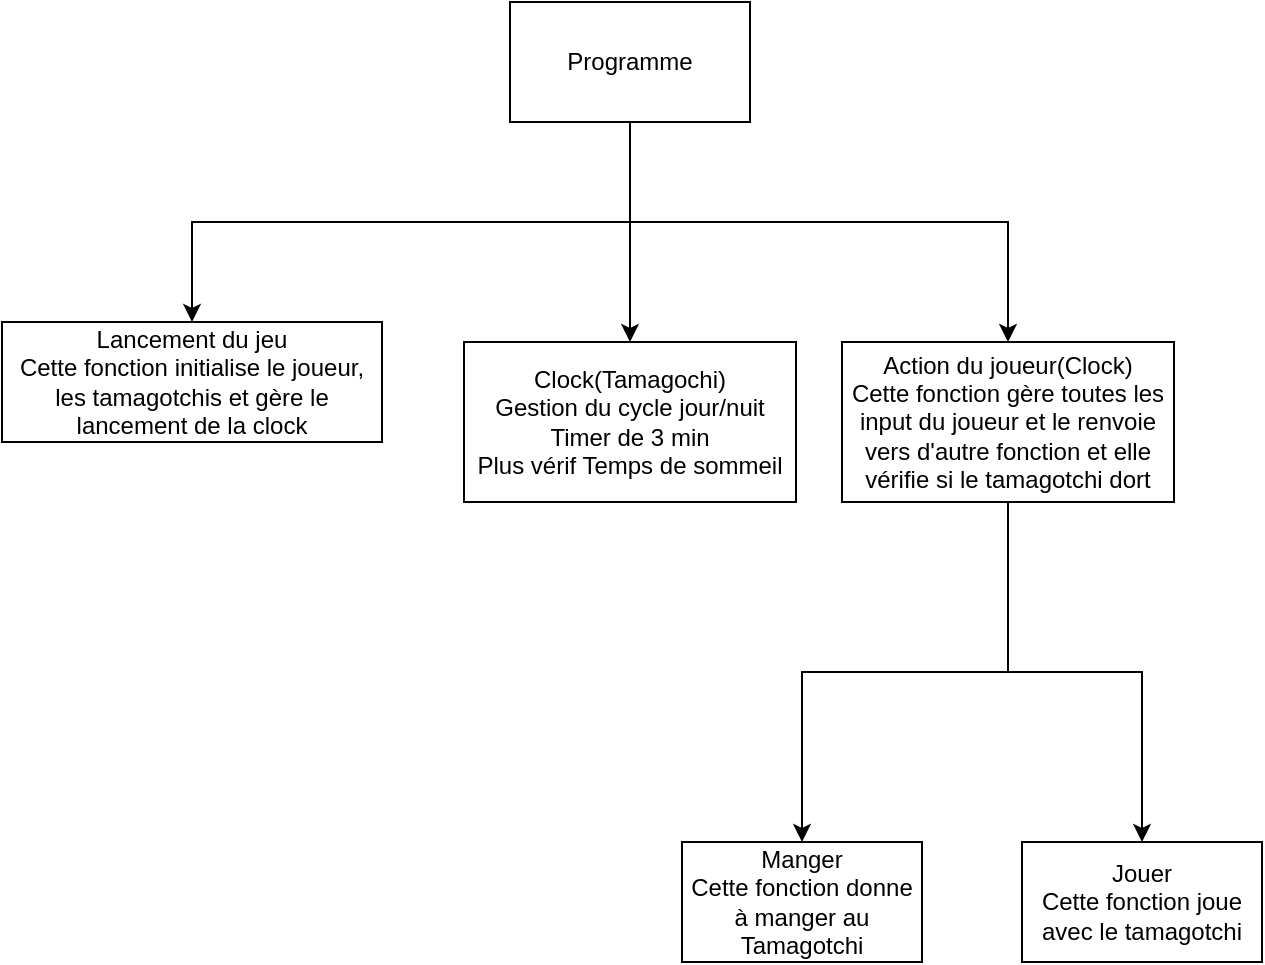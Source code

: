<mxfile version="24.0.5" type="device">
  <diagram name="Page-1" id="u7nn-VZ4UJRdpZX8TiuH">
    <mxGraphModel dx="1434" dy="900" grid="1" gridSize="10" guides="1" tooltips="1" connect="1" arrows="1" fold="1" page="1" pageScale="1" pageWidth="827" pageHeight="1169" math="0" shadow="0">
      <root>
        <mxCell id="0" />
        <mxCell id="1" parent="0" />
        <mxCell id="Hjy_fbr94Tfi8_1W6cIt-2" style="edgeStyle=orthogonalEdgeStyle;rounded=0;orthogonalLoop=1;jettySize=auto;html=1;exitX=0.5;exitY=1;exitDx=0;exitDy=0;" edge="1" parent="1" source="Hjy_fbr94Tfi8_1W6cIt-1" target="Hjy_fbr94Tfi8_1W6cIt-3">
          <mxGeometry relative="1" as="geometry">
            <mxPoint x="150" y="190" as="targetPoint" />
          </mxGeometry>
        </mxCell>
        <mxCell id="Hjy_fbr94Tfi8_1W6cIt-5" style="edgeStyle=orthogonalEdgeStyle;rounded=0;orthogonalLoop=1;jettySize=auto;html=1;exitX=0.5;exitY=1;exitDx=0;exitDy=0;entryX=0.5;entryY=0;entryDx=0;entryDy=0;" edge="1" parent="1" source="Hjy_fbr94Tfi8_1W6cIt-1" target="Hjy_fbr94Tfi8_1W6cIt-4">
          <mxGeometry relative="1" as="geometry" />
        </mxCell>
        <mxCell id="Hjy_fbr94Tfi8_1W6cIt-8" style="edgeStyle=orthogonalEdgeStyle;rounded=0;orthogonalLoop=1;jettySize=auto;html=1;exitX=0.5;exitY=1;exitDx=0;exitDy=0;entryX=0.5;entryY=0;entryDx=0;entryDy=0;" edge="1" parent="1" source="Hjy_fbr94Tfi8_1W6cIt-1" target="Hjy_fbr94Tfi8_1W6cIt-7">
          <mxGeometry relative="1" as="geometry">
            <Array as="points">
              <mxPoint x="414" y="130" />
              <mxPoint x="603" y="130" />
            </Array>
          </mxGeometry>
        </mxCell>
        <mxCell id="Hjy_fbr94Tfi8_1W6cIt-1" value="Programme" style="rounded=0;whiteSpace=wrap;html=1;" vertex="1" parent="1">
          <mxGeometry x="354" y="20" width="120" height="60" as="geometry" />
        </mxCell>
        <mxCell id="Hjy_fbr94Tfi8_1W6cIt-3" value="Lancement du jeu&lt;div&gt;Cette fonction initialise le joueur, les tamagotchis et gère le&lt;div&gt;lancement de la clock&lt;/div&gt;&lt;/div&gt;" style="rounded=0;whiteSpace=wrap;html=1;" vertex="1" parent="1">
          <mxGeometry x="100" y="180" width="190" height="60" as="geometry" />
        </mxCell>
        <mxCell id="Hjy_fbr94Tfi8_1W6cIt-4" value="Clock(Tamagochi)&lt;div&gt;Gestion du cycle jour/nuit&lt;/div&gt;&lt;div&gt;Timer de 3 min&lt;/div&gt;&lt;div&gt;Plus vérif Temps de sommeil&lt;/div&gt;" style="rounded=0;whiteSpace=wrap;html=1;" vertex="1" parent="1">
          <mxGeometry x="331" y="190" width="166" height="80" as="geometry" />
        </mxCell>
        <mxCell id="Hjy_fbr94Tfi8_1W6cIt-9" style="edgeStyle=orthogonalEdgeStyle;rounded=0;orthogonalLoop=1;jettySize=auto;html=1;exitX=0.5;exitY=1;exitDx=0;exitDy=0;" edge="1" parent="1" source="Hjy_fbr94Tfi8_1W6cIt-7" target="Hjy_fbr94Tfi8_1W6cIt-10">
          <mxGeometry relative="1" as="geometry">
            <mxPoint x="540" y="390" as="targetPoint" />
          </mxGeometry>
        </mxCell>
        <mxCell id="Hjy_fbr94Tfi8_1W6cIt-12" style="edgeStyle=orthogonalEdgeStyle;rounded=0;orthogonalLoop=1;jettySize=auto;html=1;exitX=0.5;exitY=1;exitDx=0;exitDy=0;" edge="1" parent="1" source="Hjy_fbr94Tfi8_1W6cIt-7" target="Hjy_fbr94Tfi8_1W6cIt-11">
          <mxGeometry relative="1" as="geometry" />
        </mxCell>
        <mxCell id="Hjy_fbr94Tfi8_1W6cIt-7" value="Action du joueur(Clock)&lt;div&gt;Cette fonction gère toutes les input du joueur et le renvoie vers d&#39;autre fonction et elle vérifie si le tamagotchi dort&lt;/div&gt;" style="rounded=0;whiteSpace=wrap;html=1;" vertex="1" parent="1">
          <mxGeometry x="520" y="190" width="166" height="80" as="geometry" />
        </mxCell>
        <mxCell id="Hjy_fbr94Tfi8_1W6cIt-10" value="Manger&lt;div&gt;Cette fonction donne à manger au Tamagotchi&lt;/div&gt;" style="rounded=0;whiteSpace=wrap;html=1;" vertex="1" parent="1">
          <mxGeometry x="440" y="440" width="120" height="60" as="geometry" />
        </mxCell>
        <mxCell id="Hjy_fbr94Tfi8_1W6cIt-11" value="Jouer&lt;div&gt;Cette fonction joue avec le tamagotchi&lt;/div&gt;" style="rounded=0;whiteSpace=wrap;html=1;" vertex="1" parent="1">
          <mxGeometry x="610" y="440" width="120" height="60" as="geometry" />
        </mxCell>
      </root>
    </mxGraphModel>
  </diagram>
</mxfile>
